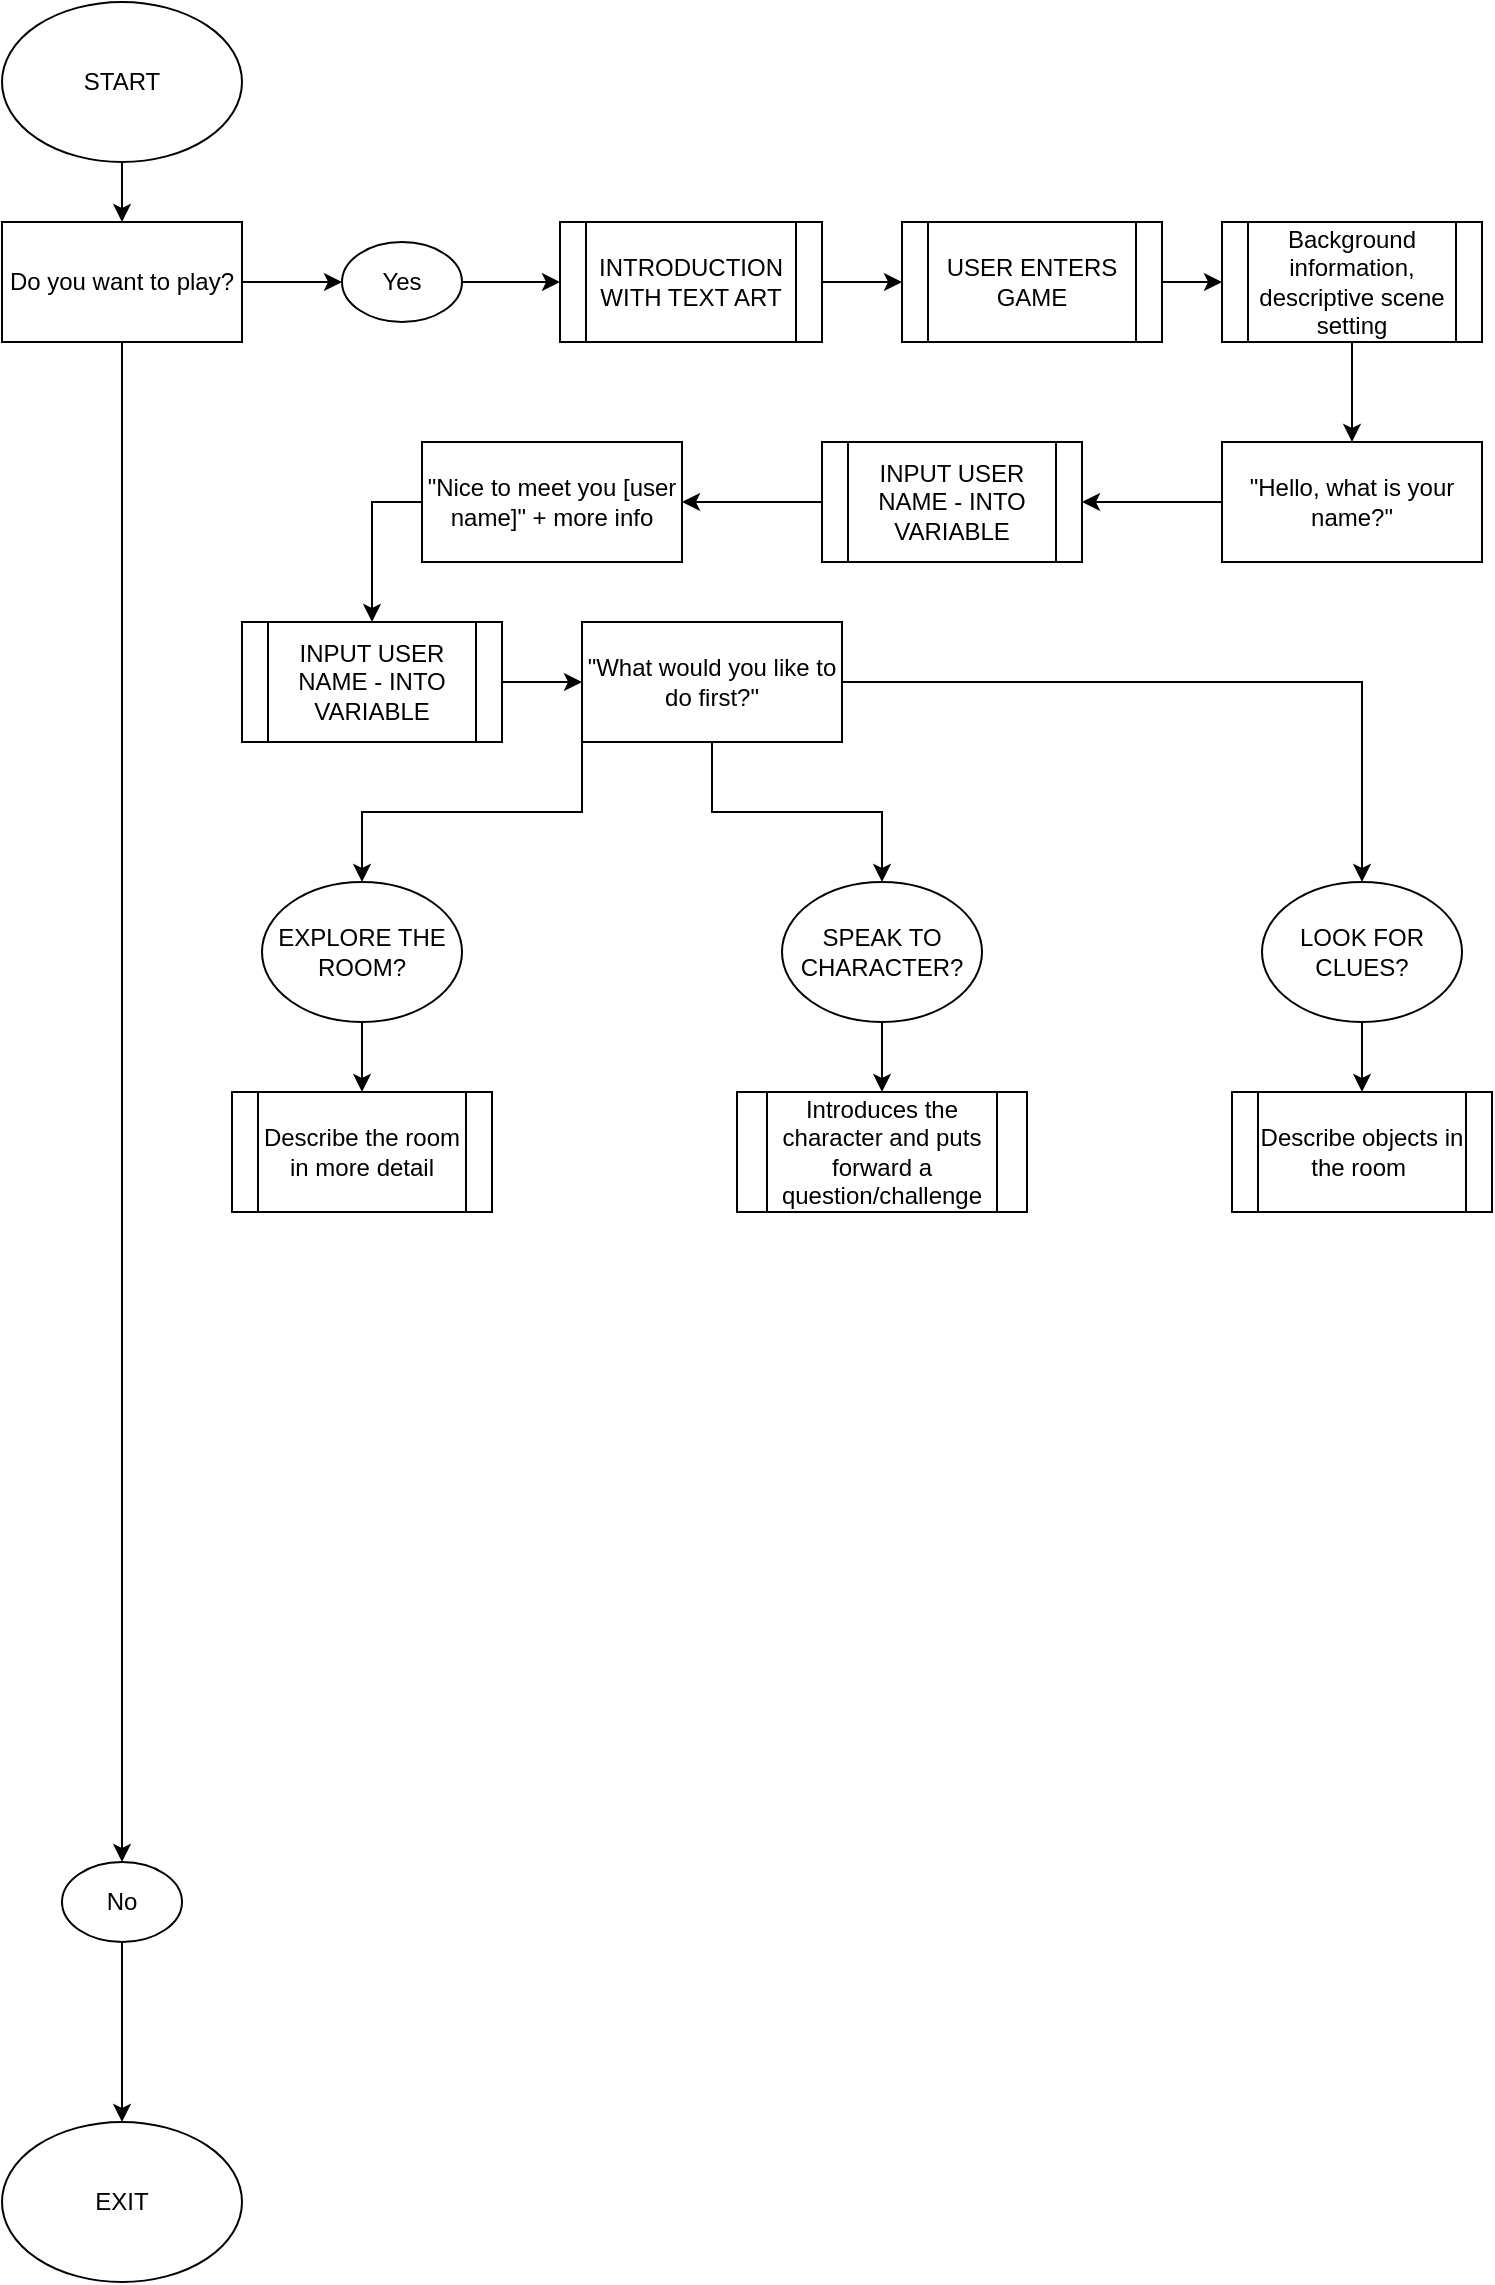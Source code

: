 <mxfile version="13.6.10" type="github">
  <diagram id="C5RBs43oDa-KdzZeNtuy" name="Page-1">
    <mxGraphModel dx="1145" dy="676" grid="1" gridSize="10" guides="1" tooltips="1" connect="1" arrows="1" fold="1" page="1" pageScale="1" pageWidth="827" pageHeight="1169" math="0" shadow="0">
      <root>
        <mxCell id="WIyWlLk6GJQsqaUBKTNV-0" />
        <mxCell id="WIyWlLk6GJQsqaUBKTNV-1" parent="WIyWlLk6GJQsqaUBKTNV-0" />
        <mxCell id="td914_FNIlo8KRDrRCX8-38" value="" style="edgeStyle=orthogonalEdgeStyle;rounded=0;orthogonalLoop=1;jettySize=auto;html=1;" edge="1" parent="WIyWlLk6GJQsqaUBKTNV-1" source="td914_FNIlo8KRDrRCX8-9" target="td914_FNIlo8KRDrRCX8-37">
          <mxGeometry relative="1" as="geometry" />
        </mxCell>
        <mxCell id="td914_FNIlo8KRDrRCX8-9" value="&quot;Hello, what is your name?&quot;" style="rounded=0;whiteSpace=wrap;html=1;" vertex="1" parent="WIyWlLk6GJQsqaUBKTNV-1">
          <mxGeometry x="670" y="260" width="130" height="60" as="geometry" />
        </mxCell>
        <mxCell id="td914_FNIlo8KRDrRCX8-24" value="" style="edgeStyle=orthogonalEdgeStyle;rounded=0;orthogonalLoop=1;jettySize=auto;html=1;" edge="1" parent="WIyWlLk6GJQsqaUBKTNV-1" source="td914_FNIlo8KRDrRCX8-15" target="td914_FNIlo8KRDrRCX8-17">
          <mxGeometry relative="1" as="geometry" />
        </mxCell>
        <mxCell id="td914_FNIlo8KRDrRCX8-15" value="START" style="ellipse;whiteSpace=wrap;html=1;" vertex="1" parent="WIyWlLk6GJQsqaUBKTNV-1">
          <mxGeometry x="60" y="40" width="120" height="80" as="geometry" />
        </mxCell>
        <mxCell id="td914_FNIlo8KRDrRCX8-19" value="" style="edgeStyle=orthogonalEdgeStyle;rounded=0;orthogonalLoop=1;jettySize=auto;html=1;" edge="1" parent="WIyWlLk6GJQsqaUBKTNV-1" source="td914_FNIlo8KRDrRCX8-17" target="td914_FNIlo8KRDrRCX8-18">
          <mxGeometry relative="1" as="geometry" />
        </mxCell>
        <mxCell id="td914_FNIlo8KRDrRCX8-21" value="" style="edgeStyle=orthogonalEdgeStyle;rounded=0;orthogonalLoop=1;jettySize=auto;html=1;" edge="1" parent="WIyWlLk6GJQsqaUBKTNV-1" source="td914_FNIlo8KRDrRCX8-17" target="td914_FNIlo8KRDrRCX8-20">
          <mxGeometry relative="1" as="geometry" />
        </mxCell>
        <mxCell id="td914_FNIlo8KRDrRCX8-17" value="Do you want to play?" style="rounded=0;whiteSpace=wrap;html=1;" vertex="1" parent="WIyWlLk6GJQsqaUBKTNV-1">
          <mxGeometry x="60" y="150" width="120" height="60" as="geometry" />
        </mxCell>
        <mxCell id="td914_FNIlo8KRDrRCX8-30" value="" style="edgeStyle=orthogonalEdgeStyle;rounded=0;orthogonalLoop=1;jettySize=auto;html=1;" edge="1" parent="WIyWlLk6GJQsqaUBKTNV-1" source="td914_FNIlo8KRDrRCX8-18" target="td914_FNIlo8KRDrRCX8-29">
          <mxGeometry relative="1" as="geometry" />
        </mxCell>
        <mxCell id="td914_FNIlo8KRDrRCX8-18" value="Yes" style="ellipse;whiteSpace=wrap;html=1;rounded=0;" vertex="1" parent="WIyWlLk6GJQsqaUBKTNV-1">
          <mxGeometry x="230" y="160" width="60" height="40" as="geometry" />
        </mxCell>
        <mxCell id="td914_FNIlo8KRDrRCX8-28" style="edgeStyle=orthogonalEdgeStyle;rounded=0;orthogonalLoop=1;jettySize=auto;html=1;" edge="1" parent="WIyWlLk6GJQsqaUBKTNV-1" source="td914_FNIlo8KRDrRCX8-20" target="td914_FNIlo8KRDrRCX8-26">
          <mxGeometry relative="1" as="geometry" />
        </mxCell>
        <mxCell id="td914_FNIlo8KRDrRCX8-20" value="No" style="ellipse;whiteSpace=wrap;html=1;rounded=0;" vertex="1" parent="WIyWlLk6GJQsqaUBKTNV-1">
          <mxGeometry x="90" y="970" width="60" height="40" as="geometry" />
        </mxCell>
        <mxCell id="td914_FNIlo8KRDrRCX8-26" value="EXIT" style="ellipse;whiteSpace=wrap;html=1;" vertex="1" parent="WIyWlLk6GJQsqaUBKTNV-1">
          <mxGeometry x="60" y="1100" width="120" height="80" as="geometry" />
        </mxCell>
        <mxCell id="td914_FNIlo8KRDrRCX8-32" value="" style="edgeStyle=orthogonalEdgeStyle;rounded=0;orthogonalLoop=1;jettySize=auto;html=1;" edge="1" parent="WIyWlLk6GJQsqaUBKTNV-1" source="td914_FNIlo8KRDrRCX8-29" target="td914_FNIlo8KRDrRCX8-31">
          <mxGeometry relative="1" as="geometry" />
        </mxCell>
        <mxCell id="td914_FNIlo8KRDrRCX8-29" value="INTRODUCTION WITH TEXT ART" style="shape=process;whiteSpace=wrap;html=1;backgroundOutline=1;" vertex="1" parent="WIyWlLk6GJQsqaUBKTNV-1">
          <mxGeometry x="339" y="150" width="131" height="60" as="geometry" />
        </mxCell>
        <mxCell id="td914_FNIlo8KRDrRCX8-34" value="" style="edgeStyle=orthogonalEdgeStyle;rounded=0;orthogonalLoop=1;jettySize=auto;html=1;" edge="1" parent="WIyWlLk6GJQsqaUBKTNV-1" source="td914_FNIlo8KRDrRCX8-31" target="td914_FNIlo8KRDrRCX8-33">
          <mxGeometry relative="1" as="geometry" />
        </mxCell>
        <mxCell id="td914_FNIlo8KRDrRCX8-31" value="USER ENTERS GAME" style="shape=process;whiteSpace=wrap;html=1;backgroundOutline=1;" vertex="1" parent="WIyWlLk6GJQsqaUBKTNV-1">
          <mxGeometry x="510" y="150" width="130" height="60" as="geometry" />
        </mxCell>
        <mxCell id="td914_FNIlo8KRDrRCX8-35" value="" style="edgeStyle=orthogonalEdgeStyle;rounded=0;orthogonalLoop=1;jettySize=auto;html=1;" edge="1" parent="WIyWlLk6GJQsqaUBKTNV-1" source="td914_FNIlo8KRDrRCX8-33" target="td914_FNIlo8KRDrRCX8-9">
          <mxGeometry relative="1" as="geometry" />
        </mxCell>
        <mxCell id="td914_FNIlo8KRDrRCX8-33" value="&lt;span&gt;Background information, descriptive scene setting&lt;/span&gt;" style="shape=process;whiteSpace=wrap;html=1;backgroundOutline=1;" vertex="1" parent="WIyWlLk6GJQsqaUBKTNV-1">
          <mxGeometry x="670" y="150" width="130" height="60" as="geometry" />
        </mxCell>
        <mxCell id="td914_FNIlo8KRDrRCX8-40" value="" style="edgeStyle=orthogonalEdgeStyle;rounded=0;orthogonalLoop=1;jettySize=auto;html=1;" edge="1" parent="WIyWlLk6GJQsqaUBKTNV-1" source="td914_FNIlo8KRDrRCX8-37" target="td914_FNIlo8KRDrRCX8-39">
          <mxGeometry relative="1" as="geometry" />
        </mxCell>
        <mxCell id="td914_FNIlo8KRDrRCX8-37" value="INPUT USER NAME - INTO VARIABLE" style="shape=process;whiteSpace=wrap;html=1;backgroundOutline=1;" vertex="1" parent="WIyWlLk6GJQsqaUBKTNV-1">
          <mxGeometry x="470" y="260" width="130" height="60" as="geometry" />
        </mxCell>
        <mxCell id="td914_FNIlo8KRDrRCX8-69" style="edgeStyle=orthogonalEdgeStyle;rounded=0;orthogonalLoop=1;jettySize=auto;html=1;exitX=0;exitY=0.5;exitDx=0;exitDy=0;" edge="1" parent="WIyWlLk6GJQsqaUBKTNV-1" source="td914_FNIlo8KRDrRCX8-39" target="td914_FNIlo8KRDrRCX8-61">
          <mxGeometry relative="1" as="geometry" />
        </mxCell>
        <mxCell id="td914_FNIlo8KRDrRCX8-39" value="&quot;Nice to meet you [user name]&quot; + more info" style="rounded=0;whiteSpace=wrap;html=1;" vertex="1" parent="WIyWlLk6GJQsqaUBKTNV-1">
          <mxGeometry x="270" y="260" width="130" height="60" as="geometry" />
        </mxCell>
        <mxCell id="td914_FNIlo8KRDrRCX8-72" style="edgeStyle=orthogonalEdgeStyle;rounded=0;orthogonalLoop=1;jettySize=auto;html=1;exitX=0.5;exitY=1;exitDx=0;exitDy=0;" edge="1" parent="WIyWlLk6GJQsqaUBKTNV-1" source="td914_FNIlo8KRDrRCX8-55" target="td914_FNIlo8KRDrRCX8-70">
          <mxGeometry relative="1" as="geometry" />
        </mxCell>
        <mxCell id="td914_FNIlo8KRDrRCX8-55" value="EXPLORE THE ROOM?" style="ellipse;whiteSpace=wrap;html=1;rounded=0;" vertex="1" parent="WIyWlLk6GJQsqaUBKTNV-1">
          <mxGeometry x="190" y="480" width="100" height="70" as="geometry" />
        </mxCell>
        <mxCell id="td914_FNIlo8KRDrRCX8-75" style="edgeStyle=orthogonalEdgeStyle;rounded=0;orthogonalLoop=1;jettySize=auto;html=1;exitX=0.5;exitY=1;exitDx=0;exitDy=0;entryX=0.5;entryY=0;entryDx=0;entryDy=0;" edge="1" parent="WIyWlLk6GJQsqaUBKTNV-1" source="td914_FNIlo8KRDrRCX8-56" target="td914_FNIlo8KRDrRCX8-73">
          <mxGeometry relative="1" as="geometry" />
        </mxCell>
        <mxCell id="td914_FNIlo8KRDrRCX8-56" value="SPEAK TO CHARACTER?" style="ellipse;whiteSpace=wrap;html=1;rounded=0;" vertex="1" parent="WIyWlLk6GJQsqaUBKTNV-1">
          <mxGeometry x="450" y="480" width="100" height="70" as="geometry" />
        </mxCell>
        <mxCell id="td914_FNIlo8KRDrRCX8-76" style="edgeStyle=orthogonalEdgeStyle;rounded=0;orthogonalLoop=1;jettySize=auto;html=1;exitX=0.5;exitY=1;exitDx=0;exitDy=0;" edge="1" parent="WIyWlLk6GJQsqaUBKTNV-1" source="td914_FNIlo8KRDrRCX8-57" target="td914_FNIlo8KRDrRCX8-74">
          <mxGeometry relative="1" as="geometry" />
        </mxCell>
        <mxCell id="td914_FNIlo8KRDrRCX8-57" value="LOOK FOR CLUES?" style="ellipse;whiteSpace=wrap;html=1;rounded=0;" vertex="1" parent="WIyWlLk6GJQsqaUBKTNV-1">
          <mxGeometry x="690" y="480" width="100" height="70" as="geometry" />
        </mxCell>
        <mxCell id="td914_FNIlo8KRDrRCX8-64" value="" style="edgeStyle=orthogonalEdgeStyle;rounded=0;orthogonalLoop=1;jettySize=auto;html=1;" edge="1" parent="WIyWlLk6GJQsqaUBKTNV-1" source="td914_FNIlo8KRDrRCX8-61" target="td914_FNIlo8KRDrRCX8-63">
          <mxGeometry relative="1" as="geometry" />
        </mxCell>
        <mxCell id="td914_FNIlo8KRDrRCX8-61" value="INPUT USER NAME - INTO VARIABLE" style="shape=process;whiteSpace=wrap;html=1;backgroundOutline=1;" vertex="1" parent="WIyWlLk6GJQsqaUBKTNV-1">
          <mxGeometry x="180" y="350" width="130" height="60" as="geometry" />
        </mxCell>
        <mxCell id="td914_FNIlo8KRDrRCX8-66" style="edgeStyle=orthogonalEdgeStyle;rounded=0;orthogonalLoop=1;jettySize=auto;html=1;exitX=0;exitY=1;exitDx=0;exitDy=0;" edge="1" parent="WIyWlLk6GJQsqaUBKTNV-1" source="td914_FNIlo8KRDrRCX8-63" target="td914_FNIlo8KRDrRCX8-55">
          <mxGeometry relative="1" as="geometry" />
        </mxCell>
        <mxCell id="td914_FNIlo8KRDrRCX8-67" style="edgeStyle=orthogonalEdgeStyle;rounded=0;orthogonalLoop=1;jettySize=auto;html=1;exitX=0.5;exitY=1;exitDx=0;exitDy=0;entryX=0.5;entryY=0;entryDx=0;entryDy=0;" edge="1" parent="WIyWlLk6GJQsqaUBKTNV-1" source="td914_FNIlo8KRDrRCX8-63" target="td914_FNIlo8KRDrRCX8-56">
          <mxGeometry relative="1" as="geometry" />
        </mxCell>
        <mxCell id="td914_FNIlo8KRDrRCX8-68" style="edgeStyle=orthogonalEdgeStyle;rounded=0;orthogonalLoop=1;jettySize=auto;html=1;exitX=1;exitY=0.5;exitDx=0;exitDy=0;entryX=0.5;entryY=0;entryDx=0;entryDy=0;" edge="1" parent="WIyWlLk6GJQsqaUBKTNV-1" source="td914_FNIlo8KRDrRCX8-63" target="td914_FNIlo8KRDrRCX8-57">
          <mxGeometry relative="1" as="geometry" />
        </mxCell>
        <mxCell id="td914_FNIlo8KRDrRCX8-63" value="&quot;What would you like to do first?&quot;" style="rounded=0;whiteSpace=wrap;html=1;" vertex="1" parent="WIyWlLk6GJQsqaUBKTNV-1">
          <mxGeometry x="350" y="350" width="130" height="60" as="geometry" />
        </mxCell>
        <mxCell id="td914_FNIlo8KRDrRCX8-70" value="Describe the room in more detail" style="shape=process;whiteSpace=wrap;html=1;backgroundOutline=1;" vertex="1" parent="WIyWlLk6GJQsqaUBKTNV-1">
          <mxGeometry x="175" y="585" width="130" height="60" as="geometry" />
        </mxCell>
        <mxCell id="td914_FNIlo8KRDrRCX8-73" value="Introduces the character and puts forward a question/challenge" style="shape=process;whiteSpace=wrap;html=1;backgroundOutline=1;" vertex="1" parent="WIyWlLk6GJQsqaUBKTNV-1">
          <mxGeometry x="427.5" y="585" width="145" height="60" as="geometry" />
        </mxCell>
        <mxCell id="td914_FNIlo8KRDrRCX8-74" value="Describe objects in the room&amp;nbsp;" style="shape=process;whiteSpace=wrap;html=1;backgroundOutline=1;" vertex="1" parent="WIyWlLk6GJQsqaUBKTNV-1">
          <mxGeometry x="675" y="585" width="130" height="60" as="geometry" />
        </mxCell>
      </root>
    </mxGraphModel>
  </diagram>
</mxfile>
